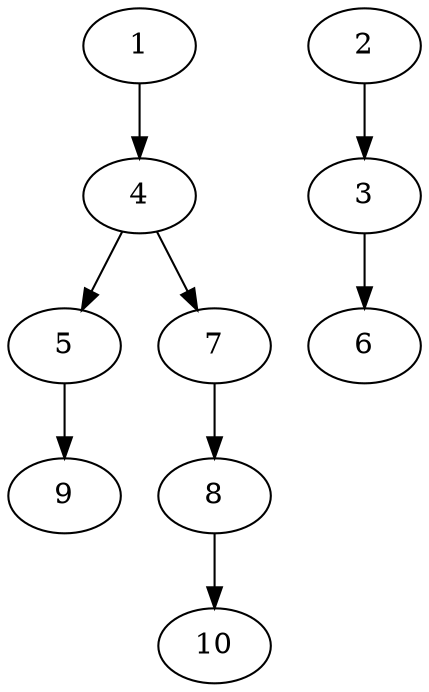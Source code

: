 // DAG (tier=1-easy, mode=compute, n=10, ccr=0.293, fat=0.499, density=0.331, regular=0.685, jump=0.023, mindata=262144, maxdata=2097152)
// DAG automatically generated by daggen at Sun Aug 24 16:33:32 2025
// /home/ermia/Project/Environments/daggen/bin/daggen --dot --ccr 0.293 --fat 0.499 --regular 0.685 --density 0.331 --jump 0.023 --mindata 262144 --maxdata 2097152 -n 10 
digraph G {
  1 [size="8080365090643", alpha="0.14", expect_size="4040182545321"]
  1 -> 4 [size ="558379302912"]
  2 [size="832116305095904", alpha="0.00", expect_size="416058152547952"]
  2 -> 3 [size ="18924733202432"]
  3 [size="3346524972278943", alpha="0.08", expect_size="1673262486139471"]
  3 -> 6 [size ="1837306478592"]
  4 [size="3287000112999432192", alpha="0.19", expect_size="1643500056499716096"]
  4 -> 5 [size ="17685735800832"]
  4 -> 7 [size ="17685735800832"]
  5 [size="6458774264675353", alpha="0.16", expect_size="3229387132337676"]
  5 -> 9 [size ="4581194989568"]
  6 [size="911905440873316352", alpha="0.05", expect_size="455952720436658176"]
  7 [size="90119969823879", alpha="0.11", expect_size="45059984911939"]
  7 -> 8 [size ="2509947011072"]
  8 [size="589863570339004416", alpha="0.06", expect_size="294931785169502208"]
  8 -> 10 [size ="5626751090688"]
  9 [size="504626279051952", alpha="0.08", expect_size="252313139525976"]
  10 [size="821590251472775", alpha="0.02", expect_size="410795125736387"]
}